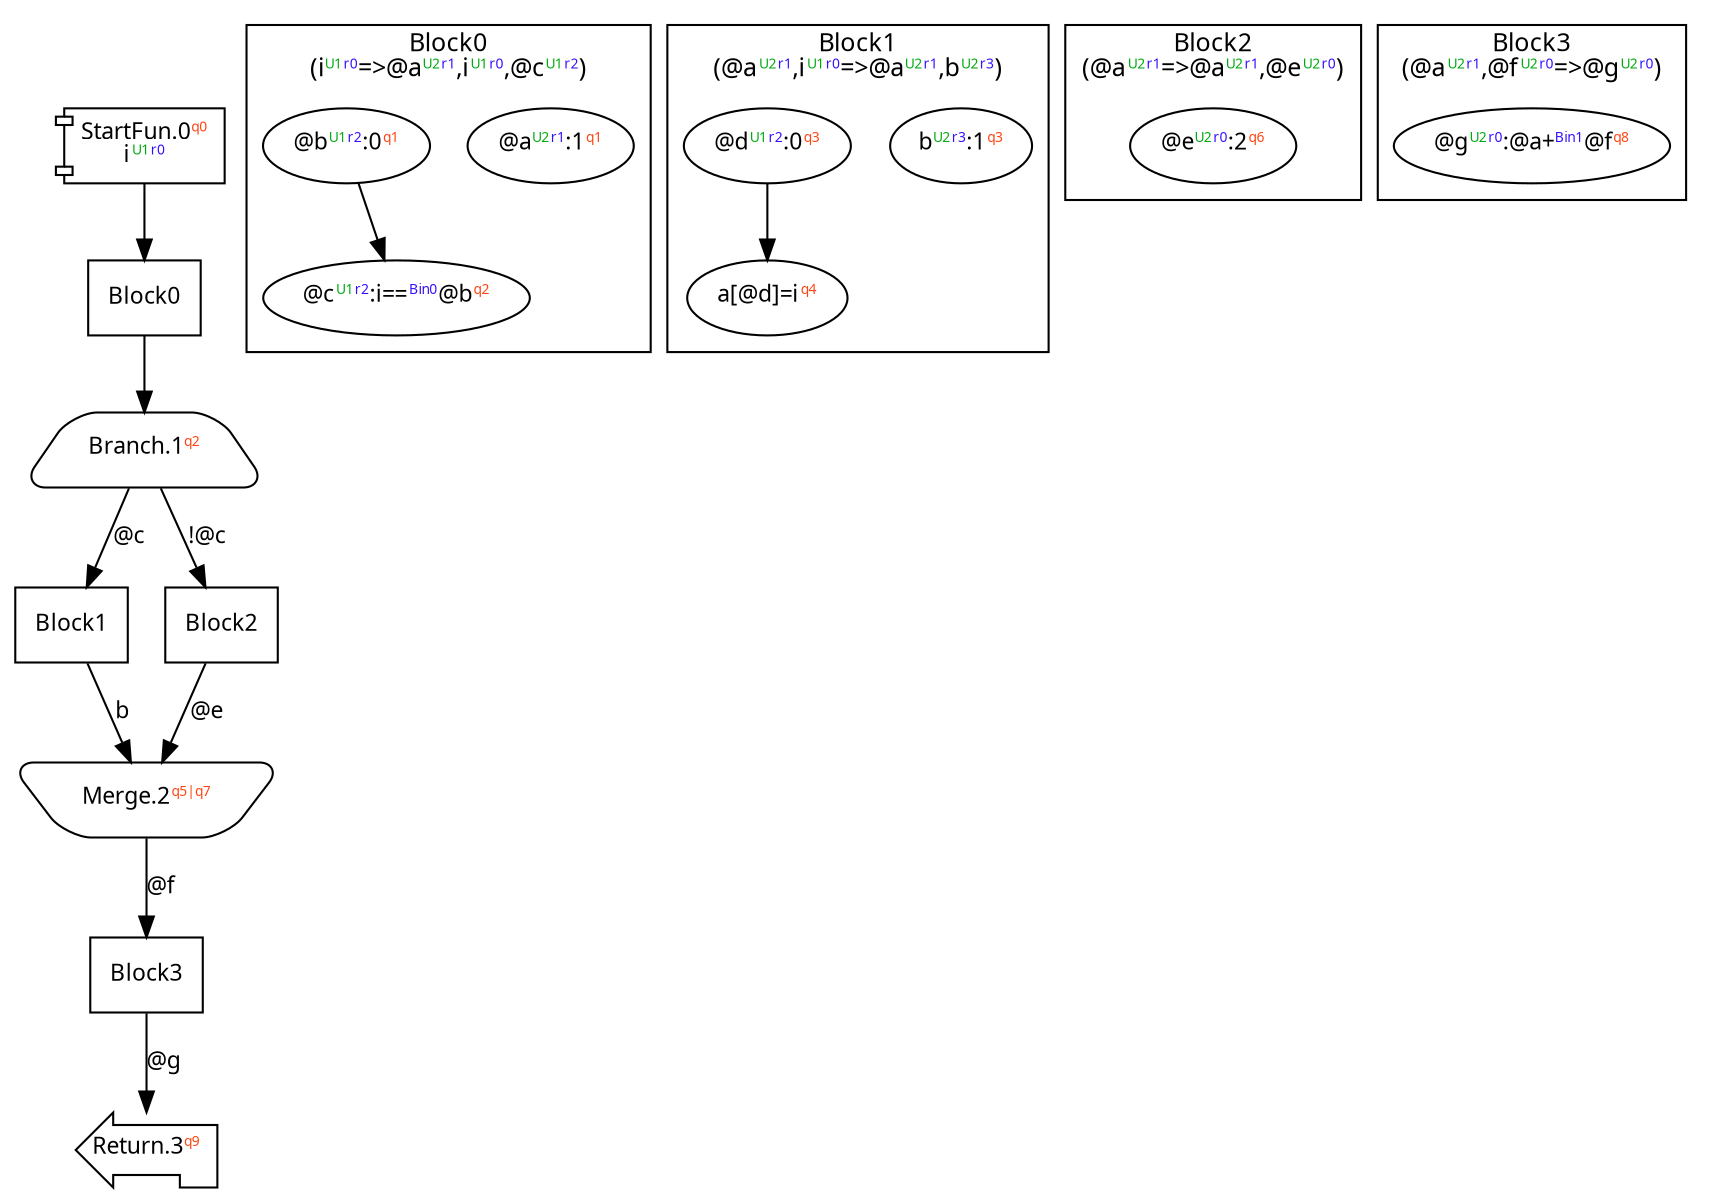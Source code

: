 digraph Program_ {
  graph [fontname = "Monaco", fontsize = 12, ranksep = 0.5];
  node [shape = box, fontname = "Monaco", fontsize = 11; colorscheme = pastel19];
  edge [fontname = "Monaco", fontsize = 11; colorscheme = pastel19];
  Jump0[label = <StartFun.0<font color="#ff4411" point-size="8"><sup>q0</sup></font><br/>i<font color="#00aa11" point-size="8"><sup>U1</sup></font><font color="#3311ff" point-size="8"><sup>r0</sup></font>>; shape = component];
  Jump0 -> Block0;
  Jump1[
    label = <Branch.1<font color="#ff4411" point-size="8"><sup>q2</sup></font>>;
    shape = trapezium; style = rounded;
  ];
  Block0 -> Jump1;
  Jump1 -> Block1 [label="@c"];
  Jump1 -> Block2 [label="!@c"];
  Jump2[label = <Merge.2<font color="#ff4411" point-size="8"><sup>q5|q7</sup></font>>; shape = invtrapezium; style = rounded];
  Block1 -> Jump2 [label="b"];
  Block2 -> Jump2 [label="@e"];
  Jump2 -> Block3 [label="@f"];
  Jump3[label = <Return.3<font color="#ff4411" point-size="8"><sup>q9</sup></font>>; shape = lpromoter];
  Block3 -> Jump3 [label="@g"];
  Block0 [label = "Block0"];
  Block1 [label = "Block1"];
  Block2 [label = "Block2"];
  Block3 [label = "Block3"];
  subgraph cluster_dfg_Block0 {
    node [shape = oval];
    label = <Block0<br/>(i<font color="#00aa11" point-size="8"><sup>U1</sup></font><font color="#3311ff" point-size="8"><sup>r0</sup></font>=&gt;@a<font color="#00aa11" point-size="8"><sup>U2</sup></font><font color="#3311ff" point-size="8"><sup>r1</sup></font>,i<font color="#00aa11" point-size="8"><sup>U1</sup></font><font color="#3311ff" point-size="8"><sup>r0</sup></font>,@c<font color="#00aa11" point-size="8"><sup>U1</sup></font><font color="#3311ff" point-size="8"><sup>r2</sup></font>)>;
    0 [label=<@a<font color="#00aa11" point-size="8"><sup>U2</sup></font><font color="#3311ff" point-size="8"><sup>r1</sup></font>:1<font color="#ff4411" point-size="8"><sup>q1</sup></font>>];
    1 [label=<@b<font color="#00aa11" point-size="8"><sup>U1</sup></font><font color="#3311ff" point-size="8"><sup>r2</sup></font>:0<font color="#ff4411" point-size="8"><sup>q1</sup></font>>];
    2 [label=<@c<font color="#00aa11" point-size="8"><sup>U1</sup></font><font color="#3311ff" point-size="8"><sup>r2</sup></font>:i==<font color="#3311ff" point-size="8"><sup>Bin0</sup></font>@b<font color="#ff4411" point-size="8"><sup>q2</sup></font>>];
    1 -> 2;
  }
  subgraph cluster_dfg_Block1 {
    node [shape = oval];
    label = <Block1<br/>(@a<font color="#00aa11" point-size="8"><sup>U2</sup></font><font color="#3311ff" point-size="8"><sup>r1</sup></font>,i<font color="#00aa11" point-size="8"><sup>U1</sup></font><font color="#3311ff" point-size="8"><sup>r0</sup></font>=&gt;@a<font color="#00aa11" point-size="8"><sup>U2</sup></font><font color="#3311ff" point-size="8"><sup>r1</sup></font>,b<font color="#00aa11" point-size="8"><sup>U2</sup></font><font color="#3311ff" point-size="8"><sup>r3</sup></font>)>;
    3 [label=<b<font color="#00aa11" point-size="8"><sup>U2</sup></font><font color="#3311ff" point-size="8"><sup>r3</sup></font>:1<font color="#ff4411" point-size="8"><sup>q3</sup></font>>];
    4 [label=<@d<font color="#00aa11" point-size="8"><sup>U1</sup></font><font color="#3311ff" point-size="8"><sup>r2</sup></font>:0<font color="#ff4411" point-size="8"><sup>q3</sup></font>>];
    5 [label=<a[@d]=i<font color="#ff4411" point-size="8"><sup>q4</sup></font>>];
    4 -> 5;
  }
  subgraph cluster_dfg_Block2 {
    node [shape = oval];
    label = <Block2<br/>(@a<font color="#00aa11" point-size="8"><sup>U2</sup></font><font color="#3311ff" point-size="8"><sup>r1</sup></font>=&gt;@a<font color="#00aa11" point-size="8"><sup>U2</sup></font><font color="#3311ff" point-size="8"><sup>r1</sup></font>,@e<font color="#00aa11" point-size="8"><sup>U2</sup></font><font color="#3311ff" point-size="8"><sup>r0</sup></font>)>;
    6 [label=<@e<font color="#00aa11" point-size="8"><sup>U2</sup></font><font color="#3311ff" point-size="8"><sup>r0</sup></font>:2<font color="#ff4411" point-size="8"><sup>q6</sup></font>>];
  }
  subgraph cluster_dfg_Block3 {
    node [shape = oval];
    label = <Block3<br/>(@a<font color="#00aa11" point-size="8"><sup>U2</sup></font><font color="#3311ff" point-size="8"><sup>r1</sup></font>,@f<font color="#00aa11" point-size="8"><sup>U2</sup></font><font color="#3311ff" point-size="8"><sup>r0</sup></font>=&gt;@g<font color="#00aa11" point-size="8"><sup>U2</sup></font><font color="#3311ff" point-size="8"><sup>r0</sup></font>)>;
    7 [label=<@g<font color="#00aa11" point-size="8"><sup>U2</sup></font><font color="#3311ff" point-size="8"><sup>r0</sup></font>:@a+<font color="#3311ff" point-size="8"><sup>Bin1</sup></font>@f<font color="#ff4411" point-size="8"><sup>q8</sup></font>>];
  }
}
